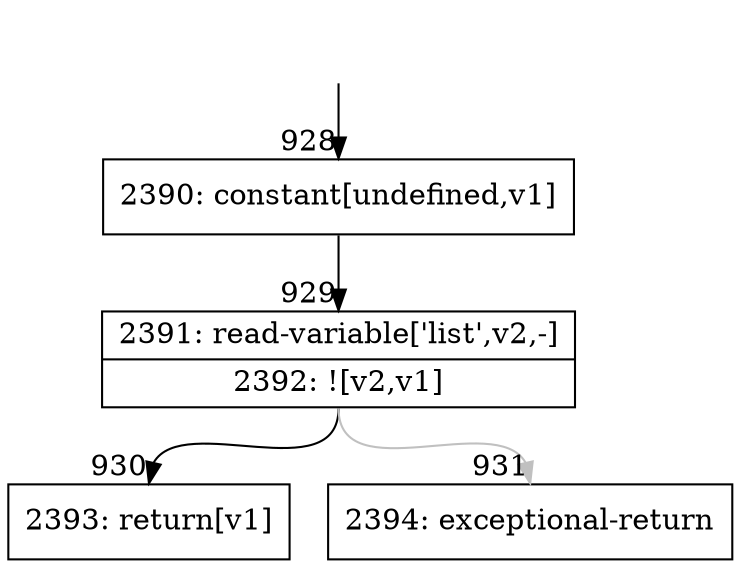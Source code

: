 digraph {
rankdir="TD"
BB_entry69[shape=none,label=""];
BB_entry69 -> BB928 [tailport=s, headport=n, headlabel="    928"]
BB928 [shape=record label="{2390: constant[undefined,v1]}" ] 
BB928 -> BB929 [tailport=s, headport=n, headlabel="      929"]
BB929 [shape=record label="{2391: read-variable['list',v2,-]|2392: ![v2,v1]}" ] 
BB929 -> BB930 [tailport=s, headport=n, headlabel="      930"]
BB929 -> BB931 [tailport=s, headport=n, color=gray, headlabel="      931"]
BB930 [shape=record label="{2393: return[v1]}" ] 
BB931 [shape=record label="{2394: exceptional-return}" ] 
}
